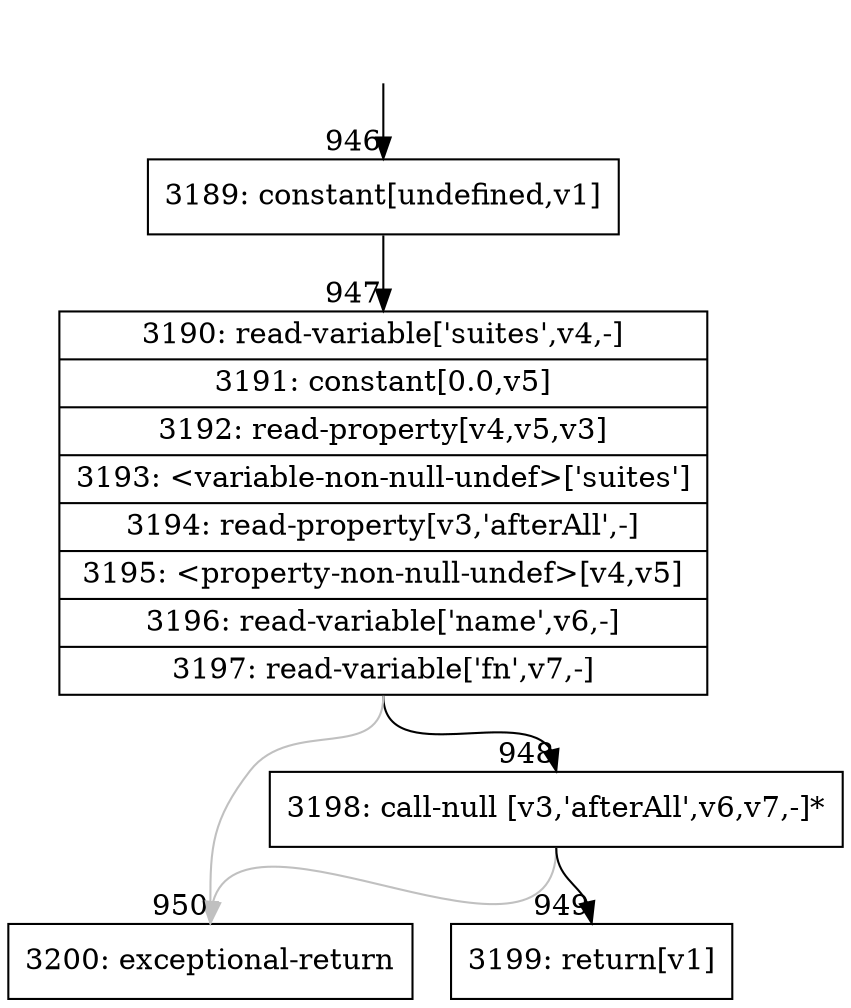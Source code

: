 digraph {
rankdir="TD"
BB_entry91[shape=none,label=""];
BB_entry91 -> BB946 [tailport=s, headport=n, headlabel="    946"]
BB946 [shape=record label="{3189: constant[undefined,v1]}" ] 
BB946 -> BB947 [tailport=s, headport=n, headlabel="      947"]
BB947 [shape=record label="{3190: read-variable['suites',v4,-]|3191: constant[0.0,v5]|3192: read-property[v4,v5,v3]|3193: \<variable-non-null-undef\>['suites']|3194: read-property[v3,'afterAll',-]|3195: \<property-non-null-undef\>[v4,v5]|3196: read-variable['name',v6,-]|3197: read-variable['fn',v7,-]}" ] 
BB947 -> BB948 [tailport=s, headport=n, headlabel="      948"]
BB947 -> BB950 [tailport=s, headport=n, color=gray, headlabel="      950"]
BB948 [shape=record label="{3198: call-null [v3,'afterAll',v6,v7,-]*}" ] 
BB948 -> BB949 [tailport=s, headport=n, headlabel="      949"]
BB948 -> BB950 [tailport=s, headport=n, color=gray]
BB949 [shape=record label="{3199: return[v1]}" ] 
BB950 [shape=record label="{3200: exceptional-return}" ] 
//#$~ 1090
}
